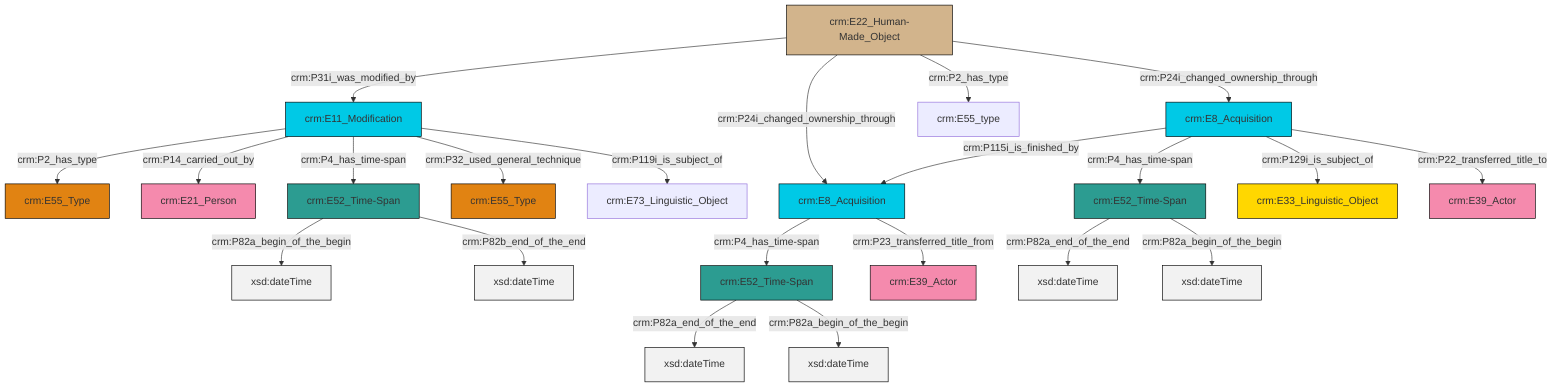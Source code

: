 graph TD
classDef Literal fill:#f2f2f2,stroke:#000000;
classDef CRM_Entity fill:#FFFFFF,stroke:#000000;
classDef Temporal_Entity fill:#00C9E6, stroke:#000000;
classDef Type fill:#E18312, stroke:#000000;
classDef Time-Span fill:#2C9C91, stroke:#000000;
classDef Appellation fill:#FFEB7F, stroke:#000000;
classDef Place fill:#008836, stroke:#000000;
classDef Persistent_Item fill:#B266B2, stroke:#000000;
classDef Conceptual_Object fill:#FFD700, stroke:#000000;
classDef Physical_Thing fill:#D2B48C, stroke:#000000;
classDef Actor fill:#f58aad, stroke:#000000;
classDef PC_Classes fill:#4ce600, stroke:#000000;
classDef Multi fill:#cccccc,stroke:#000000;

0["crm:E52_Time-Span"]:::Time-Span -->|crm:P82a_end_of_the_end| 1[xsd:dateTime]:::Literal
8["crm:E8_Acquisition"]:::Temporal_Entity -->|crm:P115i_is_finished_by| 9["crm:E8_Acquisition"]:::Temporal_Entity
10["crm:E22_Human-Made_Object"]:::Physical_Thing -->|crm:P31i_was_modified_by| 11["crm:E11_Modification"]:::Temporal_Entity
10["crm:E22_Human-Made_Object"]:::Physical_Thing -->|crm:P24i_changed_ownership_through| 9["crm:E8_Acquisition"]:::Temporal_Entity
11["crm:E11_Modification"]:::Temporal_Entity -->|crm:P2_has_type| 18["crm:E55_Type"]:::Type
11["crm:E11_Modification"]:::Temporal_Entity -->|crm:P14_carried_out_by| 2["crm:E21_Person"]:::Actor
20["crm:E52_Time-Span"]:::Time-Span -->|crm:P82a_end_of_the_end| 21[xsd:dateTime]:::Literal
4["crm:E52_Time-Span"]:::Time-Span -->|crm:P82a_begin_of_the_begin| 22[xsd:dateTime]:::Literal
11["crm:E11_Modification"]:::Temporal_Entity -->|crm:P4_has_time-span| 4["crm:E52_Time-Span"]:::Time-Span
11["crm:E11_Modification"]:::Temporal_Entity -->|crm:P32_used_general_technique| 6["crm:E55_Type"]:::Type
11["crm:E11_Modification"]:::Temporal_Entity -->|crm:P119i_is_subject_of| 24["crm:E73_Linguistic_Object"]:::Default
8["crm:E8_Acquisition"]:::Temporal_Entity -->|crm:P4_has_time-span| 0["crm:E52_Time-Span"]:::Time-Span
9["crm:E8_Acquisition"]:::Temporal_Entity -->|crm:P4_has_time-span| 20["crm:E52_Time-Span"]:::Time-Span
0["crm:E52_Time-Span"]:::Time-Span -->|crm:P82a_begin_of_the_begin| 26[xsd:dateTime]:::Literal
9["crm:E8_Acquisition"]:::Temporal_Entity -->|crm:P23_transferred_title_from| 16["crm:E39_Actor"]:::Actor
10["crm:E22_Human-Made_Object"]:::Physical_Thing -->|crm:P2_has_type| 14["crm:E55_type"]:::Default
8["crm:E8_Acquisition"]:::Temporal_Entity -->|crm:P129i_is_subject_of| 27["crm:E33_Linguistic_Object"]:::Conceptual_Object
4["crm:E52_Time-Span"]:::Time-Span -->|crm:P82b_end_of_the_end| 29[xsd:dateTime]:::Literal
10["crm:E22_Human-Made_Object"]:::Physical_Thing -->|crm:P24i_changed_ownership_through| 8["crm:E8_Acquisition"]:::Temporal_Entity
20["crm:E52_Time-Span"]:::Time-Span -->|crm:P82a_begin_of_the_begin| 35[xsd:dateTime]:::Literal
8["crm:E8_Acquisition"]:::Temporal_Entity -->|crm:P22_transferred_title_to| 12["crm:E39_Actor"]:::Actor